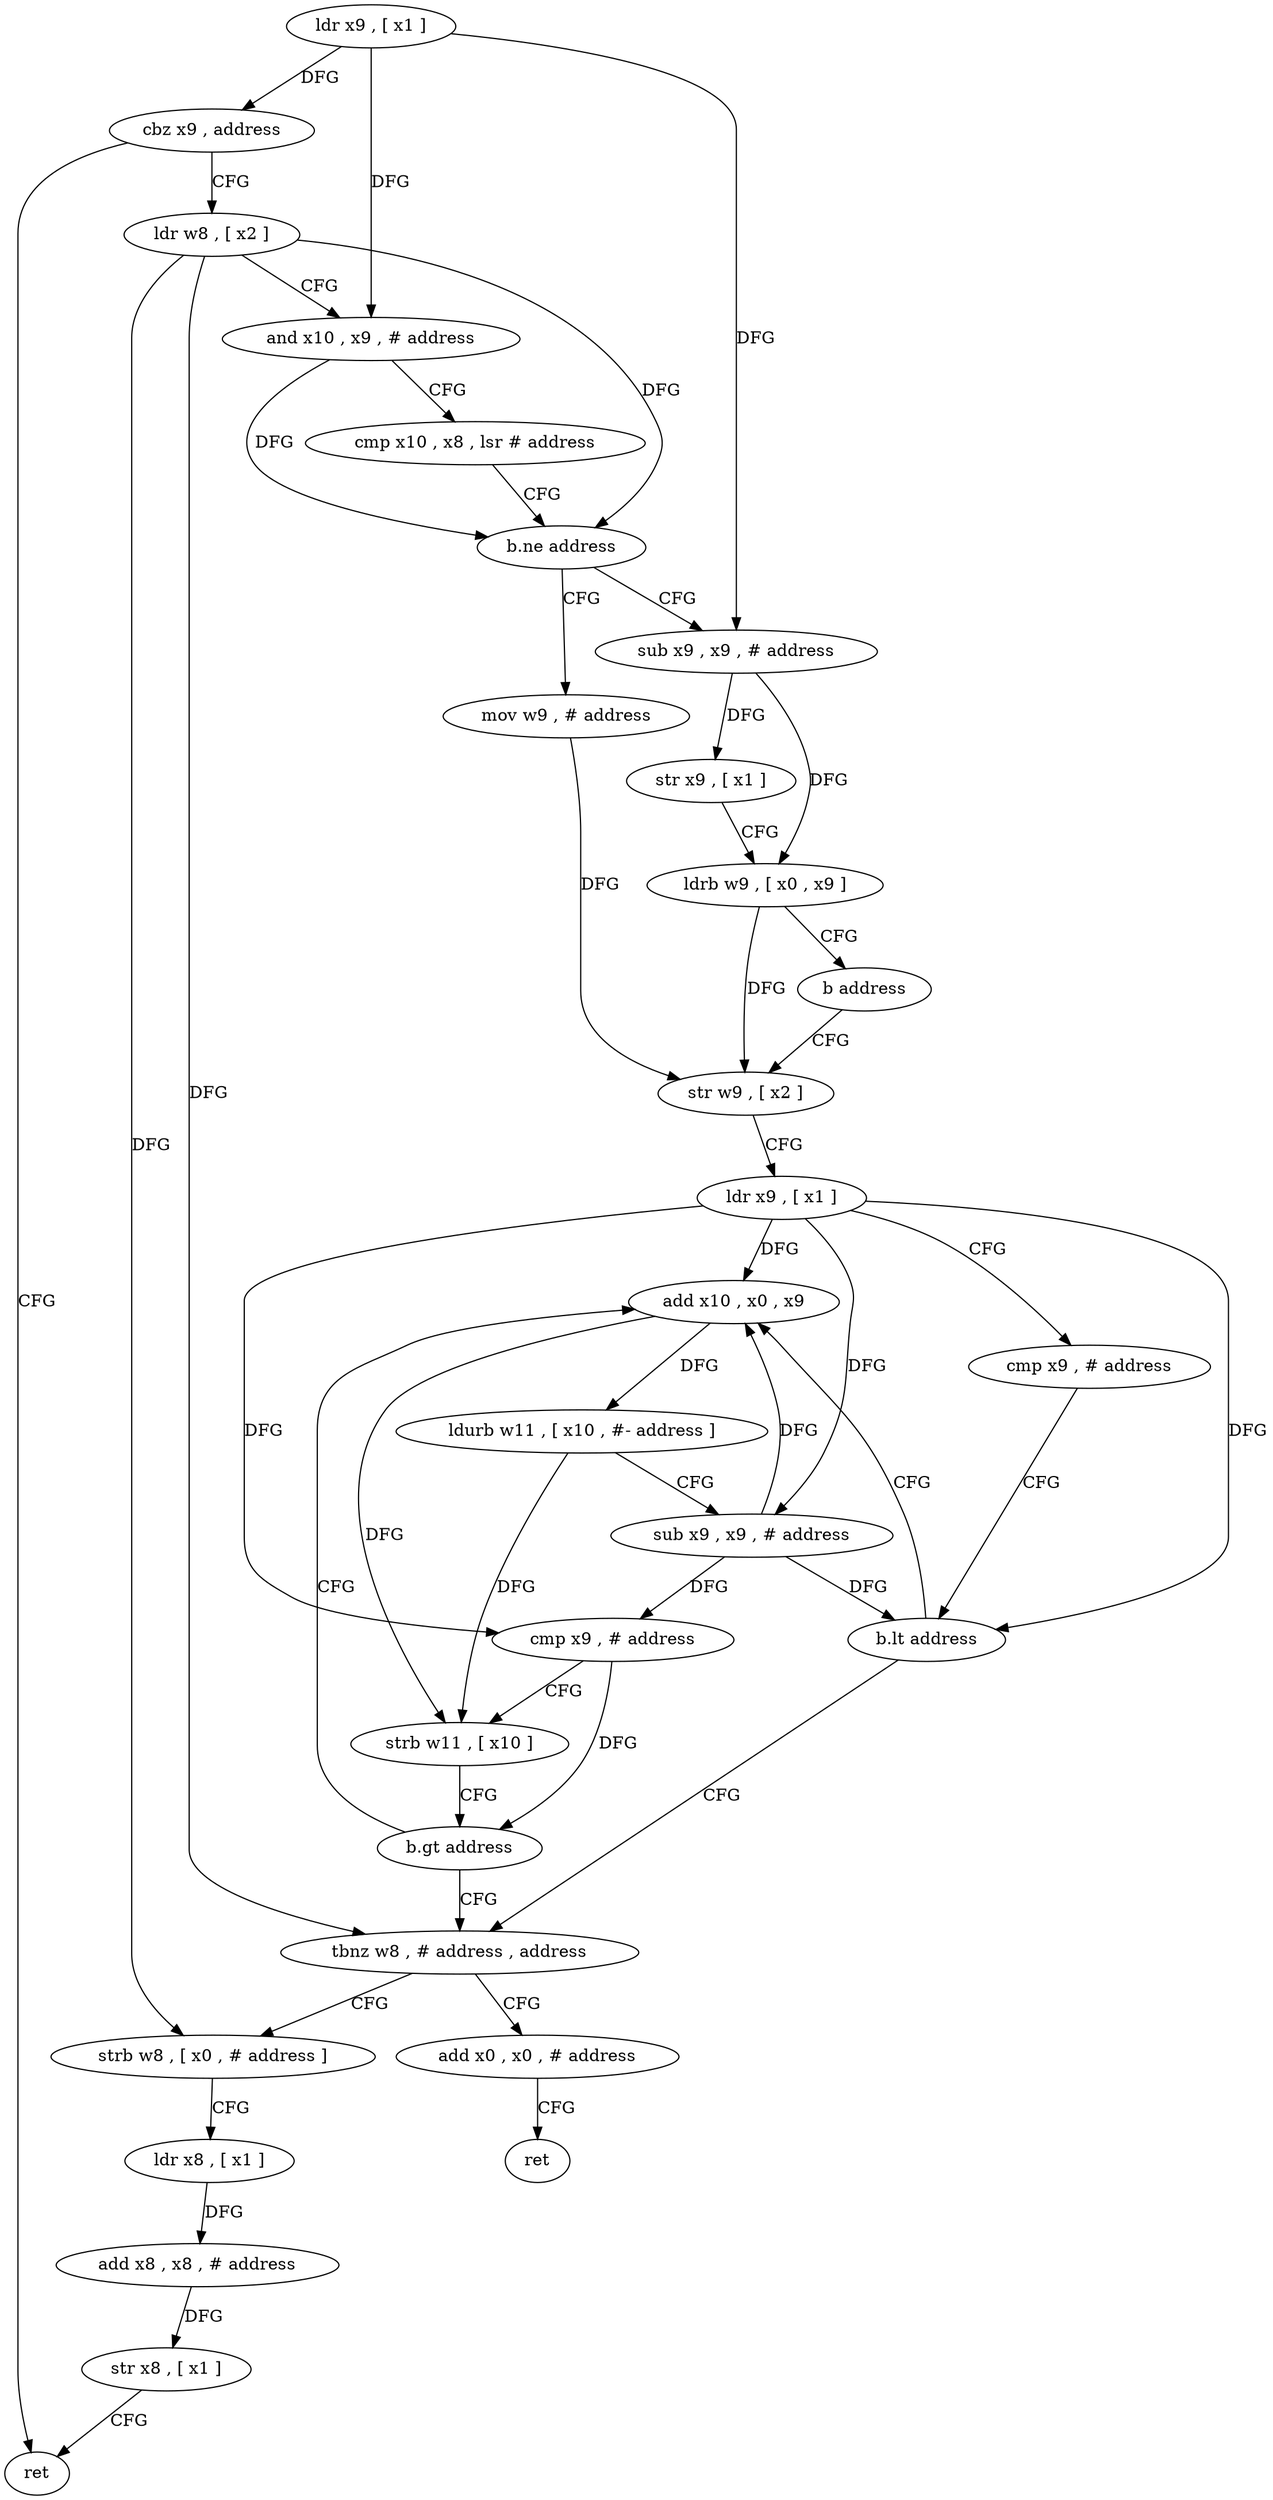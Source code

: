 digraph "func" {
"4215392" [label = "ldr x9 , [ x1 ]" ]
"4215396" [label = "cbz x9 , address" ]
"4215496" [label = "ret" ]
"4215400" [label = "ldr w8 , [ x2 ]" ]
"4215404" [label = "and x10 , x9 , # address" ]
"4215408" [label = "cmp x10 , x8 , lsr # address" ]
"4215412" [label = "b.ne address" ]
"4215432" [label = "mov w9 , # address" ]
"4215416" [label = "sub x9 , x9 , # address" ]
"4215436" [label = "str w9 , [ x2 ]" ]
"4215420" [label = "str x9 , [ x1 ]" ]
"4215424" [label = "ldrb w9 , [ x0 , x9 ]" ]
"4215428" [label = "b address" ]
"4215476" [label = "tbnz w8 , # address , address" ]
"4215500" [label = "add x0 , x0 , # address" ]
"4215480" [label = "strb w8 , [ x0 , # address ]" ]
"4215452" [label = "add x10 , x0 , x9" ]
"4215456" [label = "ldurb w11 , [ x10 , #- address ]" ]
"4215460" [label = "sub x9 , x9 , # address" ]
"4215464" [label = "cmp x9 , # address" ]
"4215468" [label = "strb w11 , [ x10 ]" ]
"4215472" [label = "b.gt address" ]
"4215440" [label = "ldr x9 , [ x1 ]" ]
"4215444" [label = "cmp x9 , # address" ]
"4215448" [label = "b.lt address" ]
"4215504" [label = "ret" ]
"4215484" [label = "ldr x8 , [ x1 ]" ]
"4215488" [label = "add x8 , x8 , # address" ]
"4215492" [label = "str x8 , [ x1 ]" ]
"4215392" -> "4215396" [ label = "DFG" ]
"4215392" -> "4215404" [ label = "DFG" ]
"4215392" -> "4215416" [ label = "DFG" ]
"4215396" -> "4215496" [ label = "CFG" ]
"4215396" -> "4215400" [ label = "CFG" ]
"4215400" -> "4215404" [ label = "CFG" ]
"4215400" -> "4215412" [ label = "DFG" ]
"4215400" -> "4215476" [ label = "DFG" ]
"4215400" -> "4215480" [ label = "DFG" ]
"4215404" -> "4215408" [ label = "CFG" ]
"4215404" -> "4215412" [ label = "DFG" ]
"4215408" -> "4215412" [ label = "CFG" ]
"4215412" -> "4215432" [ label = "CFG" ]
"4215412" -> "4215416" [ label = "CFG" ]
"4215432" -> "4215436" [ label = "DFG" ]
"4215416" -> "4215420" [ label = "DFG" ]
"4215416" -> "4215424" [ label = "DFG" ]
"4215436" -> "4215440" [ label = "CFG" ]
"4215420" -> "4215424" [ label = "CFG" ]
"4215424" -> "4215428" [ label = "CFG" ]
"4215424" -> "4215436" [ label = "DFG" ]
"4215428" -> "4215436" [ label = "CFG" ]
"4215476" -> "4215500" [ label = "CFG" ]
"4215476" -> "4215480" [ label = "CFG" ]
"4215500" -> "4215504" [ label = "CFG" ]
"4215480" -> "4215484" [ label = "CFG" ]
"4215452" -> "4215456" [ label = "DFG" ]
"4215452" -> "4215468" [ label = "DFG" ]
"4215456" -> "4215460" [ label = "CFG" ]
"4215456" -> "4215468" [ label = "DFG" ]
"4215460" -> "4215464" [ label = "DFG" ]
"4215460" -> "4215448" [ label = "DFG" ]
"4215460" -> "4215452" [ label = "DFG" ]
"4215464" -> "4215468" [ label = "CFG" ]
"4215464" -> "4215472" [ label = "DFG" ]
"4215468" -> "4215472" [ label = "CFG" ]
"4215472" -> "4215452" [ label = "CFG" ]
"4215472" -> "4215476" [ label = "CFG" ]
"4215440" -> "4215444" [ label = "CFG" ]
"4215440" -> "4215448" [ label = "DFG" ]
"4215440" -> "4215452" [ label = "DFG" ]
"4215440" -> "4215460" [ label = "DFG" ]
"4215440" -> "4215464" [ label = "DFG" ]
"4215444" -> "4215448" [ label = "CFG" ]
"4215448" -> "4215476" [ label = "CFG" ]
"4215448" -> "4215452" [ label = "CFG" ]
"4215484" -> "4215488" [ label = "DFG" ]
"4215488" -> "4215492" [ label = "DFG" ]
"4215492" -> "4215496" [ label = "CFG" ]
}
